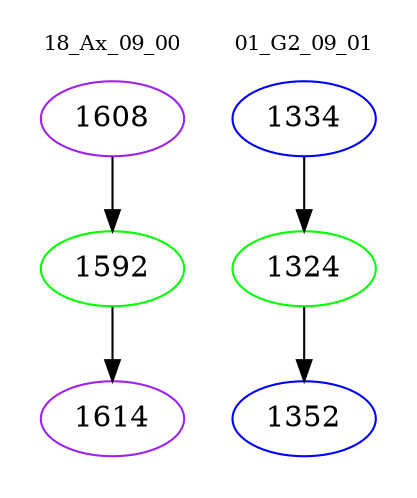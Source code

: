 digraph{
subgraph cluster_0 {
color = white
label = "18_Ax_09_00";
fontsize=10;
T0_1608 [label="1608", color="purple"]
T0_1608 -> T0_1592 [color="black"]
T0_1592 [label="1592", color="green"]
T0_1592 -> T0_1614 [color="black"]
T0_1614 [label="1614", color="purple"]
}
subgraph cluster_1 {
color = white
label = "01_G2_09_01";
fontsize=10;
T1_1334 [label="1334", color="blue"]
T1_1334 -> T1_1324 [color="black"]
T1_1324 [label="1324", color="green"]
T1_1324 -> T1_1352 [color="black"]
T1_1352 [label="1352", color="blue"]
}
}
